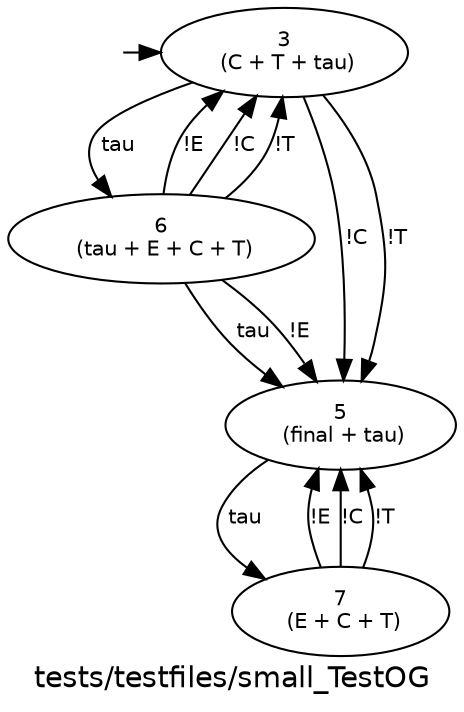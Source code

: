 digraph D {
graph [fontname="Helvetica", label="tests/testfiles/small_TestOG"];
node [fontname="Helvetica" fontsize=10];
edge [fontname="Helvetica" fontsize=10];
  q_3 [label="" height="0.01" width="0.01" style="invis"];
  q_3 -> 3 [minlen="0.5"];
  3 [label="3\n (C + T + tau)"]
  3 -> 6 [label=" tau"]
  3 -> 5 [label="!C"]
  3 -> 5 [label="!T"]
  5 [label="5\n (final + tau)"]
  5 -> 7 [label=" tau"]
  6 [label="6\n (tau + E + C + T)"]
  6 -> 5 [label=" tau"]
  6 -> 3 [label="!E"]
  6 -> 5 [label="!E"]
  6 -> 3 [label="!C"]
  6 -> 3 [label="!T"]
  7 [label="7\n (E + C + T)"]
  7 -> 5 [label="!E"]
  7 -> 5 [label="!C"]
  7 -> 5 [label="!T"]
}
